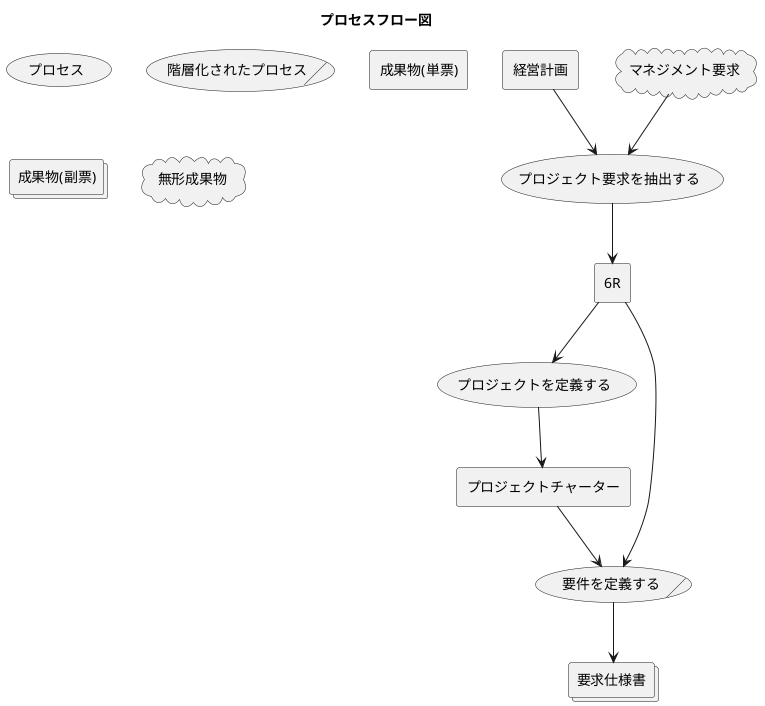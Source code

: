 @startuml

title プロセスフロー図

' 要素一覧
usecase プロセス
usecase/ 階層化されたプロセス
agent "成果物(単票)"
collections "成果物(副票)"
cloud 無形成果物


agent 経営計画
cloud マネジメント要求
usecase プロジェクト要求を抽出する
agent 6R
usecase プロジェクトを定義する
agent プロジェクトチャーター
usecase/ 要件を定義する
collections 要求仕様書


' フロー
経営計画 --> プロジェクト要求を抽出する
マネジメント要求 --> プロジェクト要求を抽出する
プロジェクト要求を抽出する --> 6R
6R --> プロジェクトを定義する
プロジェクトを定義する --> プロジェクトチャーター
プロジェクトチャーター --> 要件を定義する
6R --> 要件を定義する
要件を定義する --> 要求仕様書


@enduml


